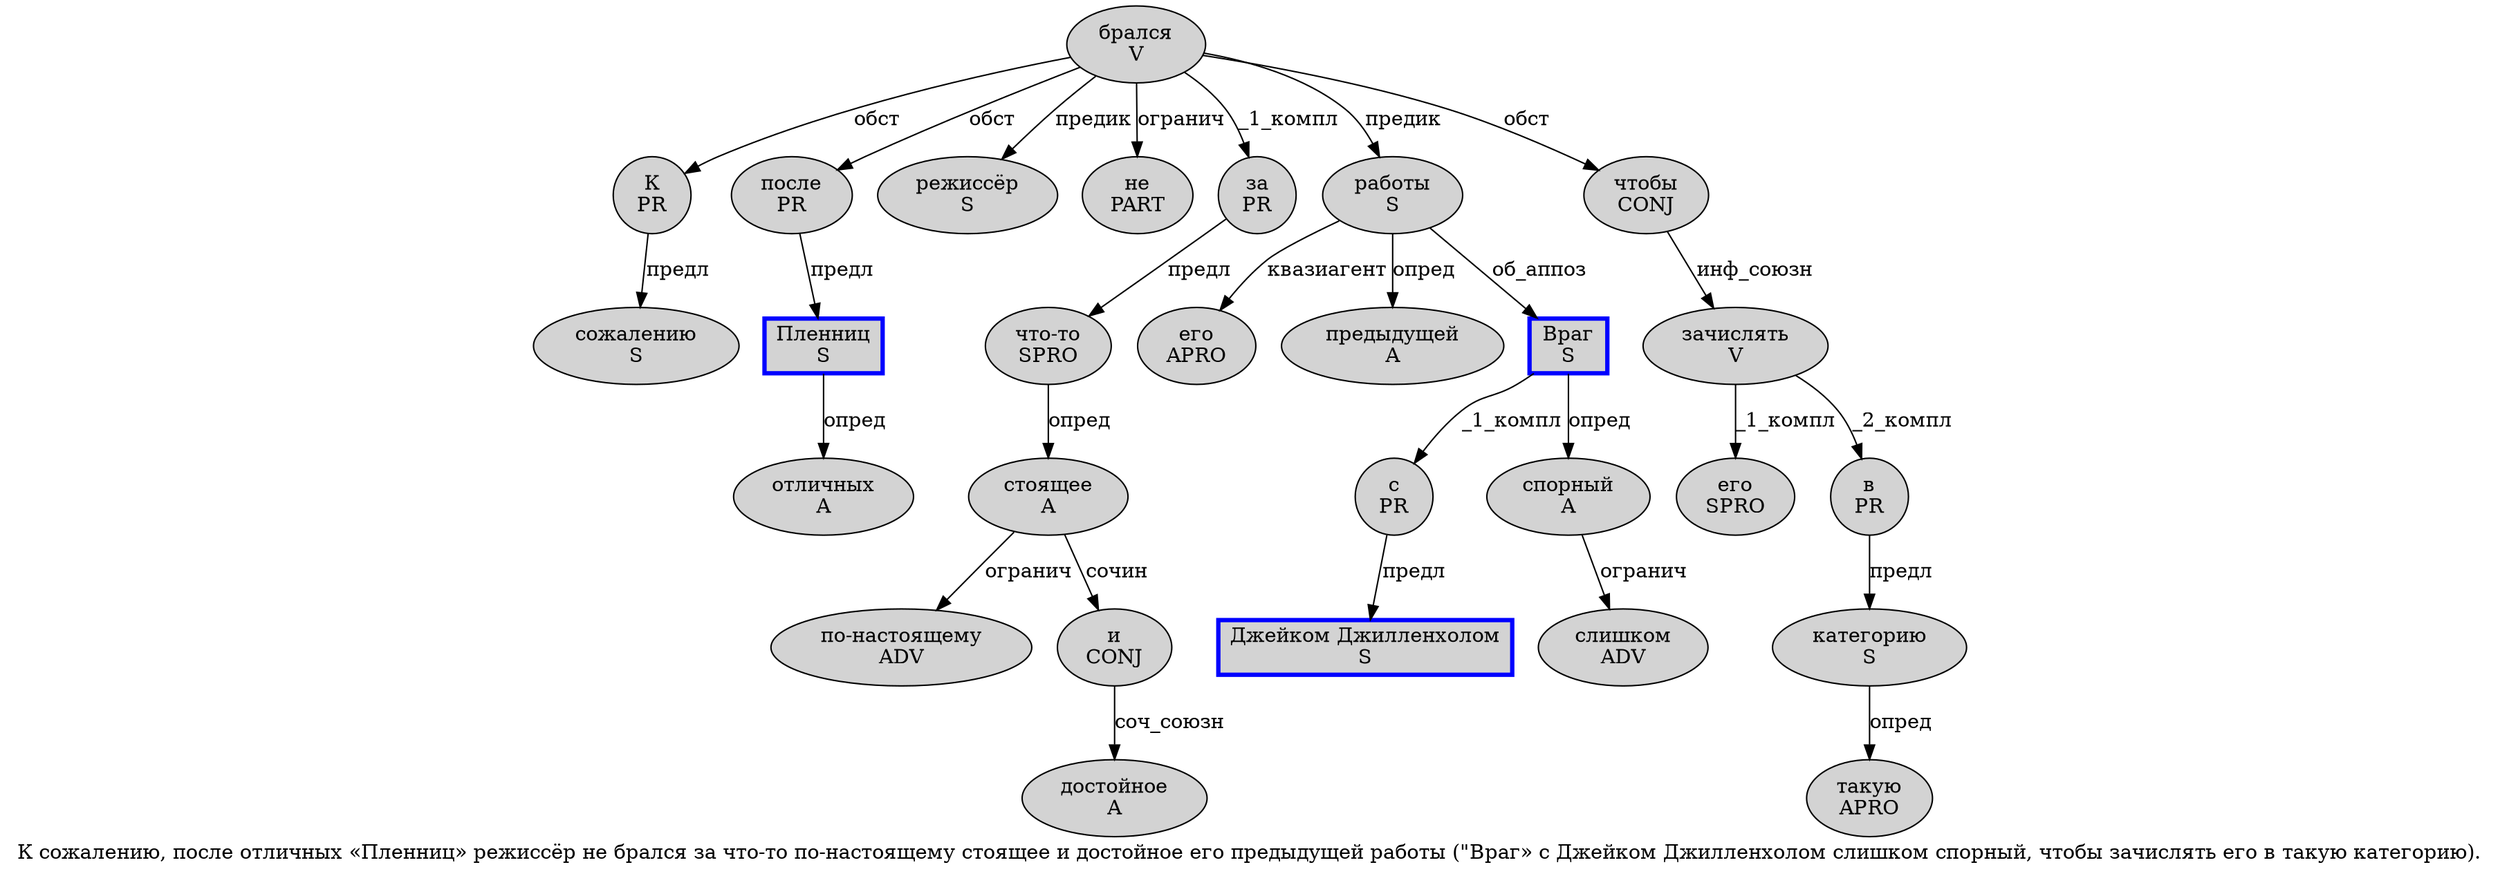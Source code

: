 digraph SENTENCE_2694 {
	graph [label="К сожалению, после отличных «Пленниц» режиссёр не брался за что-то по-настоящему стоящее и достойное его предыдущей работы (\"Враг» с Джейком Джилленхолом слишком спорный, чтобы зачислять его в такую категорию)."]
	node [style=filled]
		0 [label="К
PR" color="" fillcolor=lightgray penwidth=1 shape=ellipse]
		1 [label="сожалению
S" color="" fillcolor=lightgray penwidth=1 shape=ellipse]
		3 [label="после
PR" color="" fillcolor=lightgray penwidth=1 shape=ellipse]
		4 [label="отличных
A" color="" fillcolor=lightgray penwidth=1 shape=ellipse]
		6 [label="Пленниц
S" color=blue fillcolor=lightgray penwidth=3 shape=box]
		8 [label="режиссёр
S" color="" fillcolor=lightgray penwidth=1 shape=ellipse]
		9 [label="не
PART" color="" fillcolor=lightgray penwidth=1 shape=ellipse]
		10 [label="брался
V" color="" fillcolor=lightgray penwidth=1 shape=ellipse]
		11 [label="за
PR" color="" fillcolor=lightgray penwidth=1 shape=ellipse]
		12 [label="что-то
SPRO" color="" fillcolor=lightgray penwidth=1 shape=ellipse]
		13 [label="по-настоящему
ADV" color="" fillcolor=lightgray penwidth=1 shape=ellipse]
		14 [label="стоящее
A" color="" fillcolor=lightgray penwidth=1 shape=ellipse]
		15 [label="и
CONJ" color="" fillcolor=lightgray penwidth=1 shape=ellipse]
		16 [label="достойное
A" color="" fillcolor=lightgray penwidth=1 shape=ellipse]
		17 [label="его
APRO" color="" fillcolor=lightgray penwidth=1 shape=ellipse]
		18 [label="предыдущей
A" color="" fillcolor=lightgray penwidth=1 shape=ellipse]
		19 [label="работы
S" color="" fillcolor=lightgray penwidth=1 shape=ellipse]
		22 [label="Враг
S" color=blue fillcolor=lightgray penwidth=3 shape=box]
		24 [label="с
PR" color="" fillcolor=lightgray penwidth=1 shape=ellipse]
		25 [label="Джейком Джилленхолом
S" color=blue fillcolor=lightgray penwidth=3 shape=box]
		26 [label="слишком
ADV" color="" fillcolor=lightgray penwidth=1 shape=ellipse]
		27 [label="спорный
A" color="" fillcolor=lightgray penwidth=1 shape=ellipse]
		29 [label="чтобы
CONJ" color="" fillcolor=lightgray penwidth=1 shape=ellipse]
		30 [label="зачислять
V" color="" fillcolor=lightgray penwidth=1 shape=ellipse]
		31 [label="его
SPRO" color="" fillcolor=lightgray penwidth=1 shape=ellipse]
		32 [label="в
PR" color="" fillcolor=lightgray penwidth=1 shape=ellipse]
		33 [label="такую
APRO" color="" fillcolor=lightgray penwidth=1 shape=ellipse]
		34 [label="категорию
S" color="" fillcolor=lightgray penwidth=1 shape=ellipse]
			15 -> 16 [label="соч_союзн"]
			6 -> 4 [label="опред"]
			27 -> 26 [label="огранич"]
			11 -> 12 [label="предл"]
			34 -> 33 [label="опред"]
			30 -> 31 [label="_1_компл"]
			30 -> 32 [label="_2_компл"]
			10 -> 0 [label="обст"]
			10 -> 3 [label="обст"]
			10 -> 8 [label="предик"]
			10 -> 9 [label="огранич"]
			10 -> 11 [label="_1_компл"]
			10 -> 19 [label="предик"]
			10 -> 29 [label="обст"]
			24 -> 25 [label="предл"]
			14 -> 13 [label="огранич"]
			14 -> 15 [label="сочин"]
			32 -> 34 [label="предл"]
			12 -> 14 [label="опред"]
			3 -> 6 [label="предл"]
			0 -> 1 [label="предл"]
			29 -> 30 [label="инф_союзн"]
			22 -> 24 [label="_1_компл"]
			22 -> 27 [label="опред"]
			19 -> 17 [label="квазиагент"]
			19 -> 18 [label="опред"]
			19 -> 22 [label="об_аппоз"]
}
